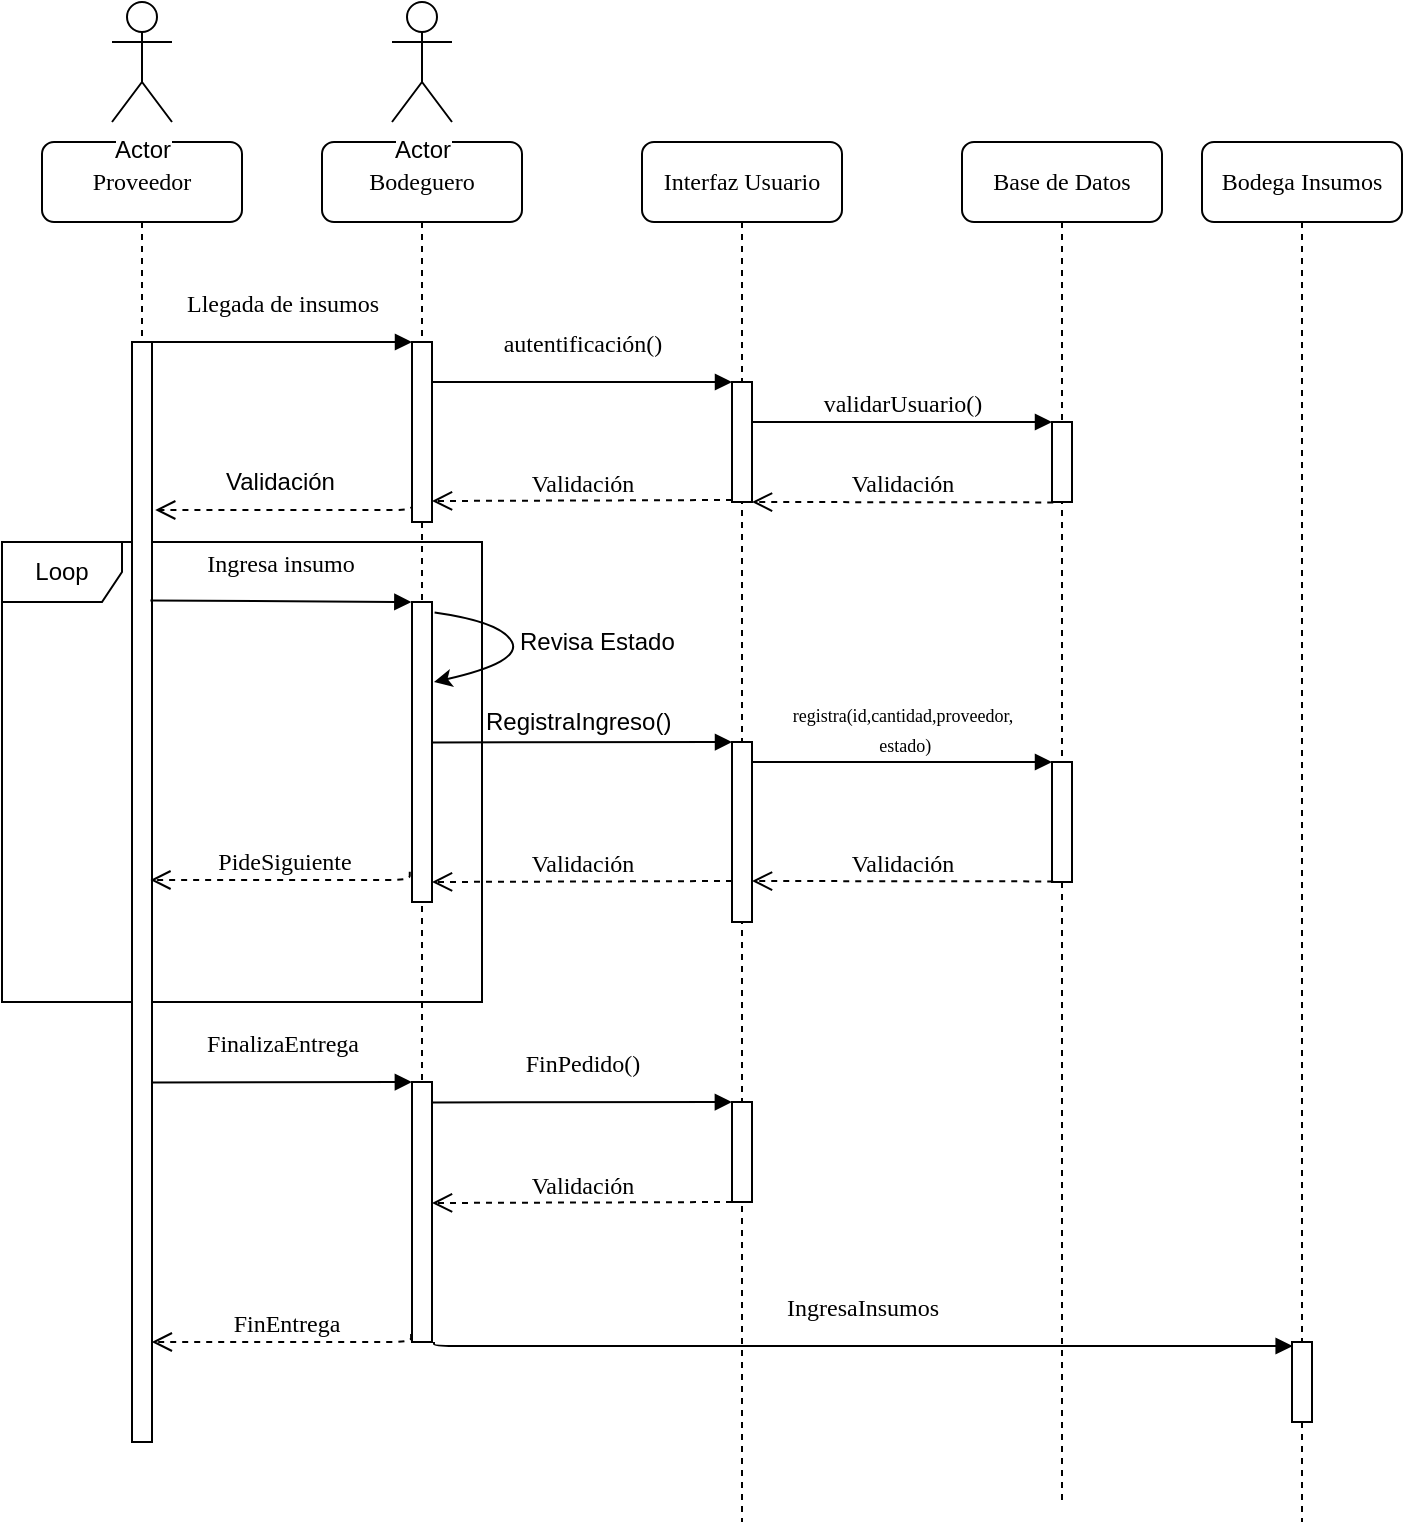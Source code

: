 <mxfile version="12.0.3" type="device" pages="1"><diagram name="Page-1" id="13e1069c-82ec-6db2-03f1-153e76fe0fe0"><mxGraphModel dx="1382" dy="763" grid="1" gridSize="10" guides="1" tooltips="1" connect="1" arrows="1" fold="1" page="1" pageScale="1" pageWidth="1100" pageHeight="850" background="#ffffff" math="0" shadow="0"><root><mxCell id="0"/><mxCell id="1" parent="0"/><mxCell id="dqeHNR92Ull7aF1et1Oo-30" value="Loop&lt;br&gt;" style="shape=umlFrame;whiteSpace=wrap;html=1;" vertex="1" parent="1"><mxGeometry x="80" y="280" width="240" height="230" as="geometry"/></mxCell><mxCell id="7baba1c4bc27f4b0-2" value="Bodeguero" style="shape=umlLifeline;perimeter=lifelinePerimeter;whiteSpace=wrap;html=1;container=1;collapsible=0;recursiveResize=0;outlineConnect=0;rounded=1;shadow=0;comic=0;labelBackgroundColor=none;strokeColor=#000000;strokeWidth=1;fillColor=#FFFFFF;fontFamily=Verdana;fontSize=12;fontColor=#000000;align=center;" parent="1" vertex="1"><mxGeometry x="240" y="80" width="100" height="600" as="geometry"/></mxCell><mxCell id="dqeHNR92Ull7aF1et1Oo-14" value="" style="html=1;points=[];perimeter=orthogonalPerimeter;rounded=0;shadow=0;comic=0;labelBackgroundColor=none;strokeColor=#000000;strokeWidth=1;fillColor=#FFFFFF;fontFamily=Verdana;fontSize=12;fontColor=#000000;align=center;" vertex="1" parent="7baba1c4bc27f4b0-2"><mxGeometry x="45" y="230" width="10" height="150" as="geometry"/></mxCell><mxCell id="7baba1c4bc27f4b0-10" value="" style="html=1;points=[];perimeter=orthogonalPerimeter;rounded=0;shadow=0;comic=0;labelBackgroundColor=none;strokeColor=#000000;strokeWidth=1;fillColor=#FFFFFF;fontFamily=Verdana;fontSize=12;fontColor=#000000;align=center;" parent="7baba1c4bc27f4b0-2" vertex="1"><mxGeometry x="45" y="100" width="10" height="90" as="geometry"/></mxCell><mxCell id="dqeHNR92Ull7aF1et1Oo-31" value="" style="html=1;points=[];perimeter=orthogonalPerimeter;rounded=0;shadow=0;comic=0;labelBackgroundColor=none;strokeColor=#000000;strokeWidth=1;fillColor=#FFFFFF;fontFamily=Verdana;fontSize=12;fontColor=#000000;align=center;" vertex="1" parent="7baba1c4bc27f4b0-2"><mxGeometry x="45" y="470" width="10" height="130" as="geometry"/></mxCell><mxCell id="7baba1c4bc27f4b0-3" value="Interfaz Usuario" style="shape=umlLifeline;perimeter=lifelinePerimeter;whiteSpace=wrap;html=1;container=1;collapsible=0;recursiveResize=0;outlineConnect=0;rounded=1;shadow=0;comic=0;labelBackgroundColor=none;strokeColor=#000000;strokeWidth=1;fillColor=#FFFFFF;fontFamily=Verdana;fontSize=12;fontColor=#000000;align=center;" parent="1" vertex="1"><mxGeometry x="400" y="80" width="100" height="690" as="geometry"/></mxCell><mxCell id="7baba1c4bc27f4b0-13" value="" style="html=1;points=[];perimeter=orthogonalPerimeter;rounded=0;shadow=0;comic=0;labelBackgroundColor=none;strokeColor=#000000;strokeWidth=1;fillColor=#FFFFFF;fontFamily=Verdana;fontSize=12;fontColor=#000000;align=center;" parent="7baba1c4bc27f4b0-3" vertex="1"><mxGeometry x="45" y="120" width="10" height="60" as="geometry"/></mxCell><mxCell id="dqeHNR92Ull7aF1et1Oo-16" value="" style="html=1;points=[];perimeter=orthogonalPerimeter;rounded=0;shadow=0;comic=0;labelBackgroundColor=none;strokeColor=#000000;strokeWidth=1;fillColor=#FFFFFF;fontFamily=Verdana;fontSize=12;fontColor=#000000;align=center;" vertex="1" parent="7baba1c4bc27f4b0-3"><mxGeometry x="45" y="300" width="10" height="90" as="geometry"/></mxCell><mxCell id="dqeHNR92Ull7aF1et1Oo-35" value="" style="html=1;points=[];perimeter=orthogonalPerimeter;rounded=0;shadow=0;comic=0;labelBackgroundColor=none;strokeColor=#000000;strokeWidth=1;fillColor=#FFFFFF;fontFamily=Verdana;fontSize=12;fontColor=#000000;align=center;" vertex="1" parent="7baba1c4bc27f4b0-3"><mxGeometry x="45" y="480" width="10" height="50" as="geometry"/></mxCell><mxCell id="7baba1c4bc27f4b0-4" value="Base de Datos" style="shape=umlLifeline;perimeter=lifelinePerimeter;whiteSpace=wrap;html=1;container=1;collapsible=0;recursiveResize=0;outlineConnect=0;rounded=1;shadow=0;comic=0;labelBackgroundColor=none;strokeColor=#000000;strokeWidth=1;fillColor=#FFFFFF;fontFamily=Verdana;fontSize=12;fontColor=#000000;align=center;size=40;" parent="1" vertex="1"><mxGeometry x="560" y="80" width="100" height="680" as="geometry"/></mxCell><mxCell id="7baba1c4bc27f4b0-22" value="" style="html=1;points=[];perimeter=orthogonalPerimeter;rounded=0;shadow=0;comic=0;labelBackgroundColor=none;strokeColor=#000000;strokeWidth=1;fillColor=#FFFFFF;fontFamily=Verdana;fontSize=12;fontColor=#000000;align=center;" parent="7baba1c4bc27f4b0-4" vertex="1"><mxGeometry x="45" y="310" width="10" height="60" as="geometry"/></mxCell><mxCell id="7baba1c4bc27f4b0-16" value="" style="html=1;points=[];perimeter=orthogonalPerimeter;rounded=0;shadow=0;comic=0;labelBackgroundColor=none;strokeColor=#000000;strokeWidth=1;fillColor=#FFFFFF;fontFamily=Verdana;fontSize=12;fontColor=#000000;align=center;" parent="7baba1c4bc27f4b0-4" vertex="1"><mxGeometry x="45" y="140" width="10" height="40" as="geometry"/></mxCell><mxCell id="7baba1c4bc27f4b0-5" value="Bodega Insumos&lt;br&gt;" style="shape=umlLifeline;perimeter=lifelinePerimeter;whiteSpace=wrap;html=1;container=1;collapsible=0;recursiveResize=0;outlineConnect=0;rounded=1;shadow=0;comic=0;labelBackgroundColor=none;strokeColor=#000000;strokeWidth=1;fillColor=#FFFFFF;fontFamily=Verdana;fontSize=12;fontColor=#000000;align=center;" parent="1" vertex="1"><mxGeometry x="680" y="80" width="100" height="690" as="geometry"/></mxCell><mxCell id="dqeHNR92Ull7aF1et1Oo-40" value="" style="html=1;points=[];perimeter=orthogonalPerimeter;rounded=0;shadow=0;comic=0;labelBackgroundColor=none;strokeColor=#000000;strokeWidth=1;fillColor=#FFFFFF;fontFamily=Verdana;fontSize=12;fontColor=#000000;align=center;" vertex="1" parent="7baba1c4bc27f4b0-5"><mxGeometry x="45" y="600" width="10" height="40" as="geometry"/></mxCell><mxCell id="7baba1c4bc27f4b0-8" value="Proveedor" style="shape=umlLifeline;perimeter=lifelinePerimeter;whiteSpace=wrap;html=1;container=1;collapsible=0;recursiveResize=0;outlineConnect=0;rounded=1;shadow=0;comic=0;labelBackgroundColor=none;strokeColor=#000000;strokeWidth=1;fillColor=#FFFFFF;fontFamily=Verdana;fontSize=12;fontColor=#000000;align=center;" parent="1" vertex="1"><mxGeometry x="100" y="80" width="100" height="650" as="geometry"/></mxCell><mxCell id="7baba1c4bc27f4b0-9" value="" style="html=1;points=[];perimeter=orthogonalPerimeter;rounded=0;shadow=0;comic=0;labelBackgroundColor=none;strokeColor=#000000;strokeWidth=1;fillColor=#FFFFFF;fontFamily=Verdana;fontSize=12;fontColor=#000000;align=center;" parent="7baba1c4bc27f4b0-8" vertex="1"><mxGeometry x="45" y="100" width="10" height="550" as="geometry"/></mxCell><mxCell id="7baba1c4bc27f4b0-17" value="validarUsuario()" style="html=1;verticalAlign=bottom;endArrow=block;labelBackgroundColor=none;fontFamily=Verdana;fontSize=12;edgeStyle=elbowEdgeStyle;elbow=vertical;" parent="1" source="7baba1c4bc27f4b0-13" target="7baba1c4bc27f4b0-16" edge="1"><mxGeometry relative="1" as="geometry"><mxPoint x="510" y="220" as="sourcePoint"/><Array as="points"><mxPoint x="460" y="220"/></Array></mxGeometry></mxCell><mxCell id="7baba1c4bc27f4b0-11" value="Llegada de insumos" style="html=1;verticalAlign=bottom;endArrow=block;entryX=0;entryY=0;labelBackgroundColor=none;fontFamily=Verdana;fontSize=12;edgeStyle=elbowEdgeStyle;elbow=vertical;" parent="1" source="7baba1c4bc27f4b0-9" target="7baba1c4bc27f4b0-10" edge="1"><mxGeometry y="10" relative="1" as="geometry"><mxPoint x="220" y="190" as="sourcePoint"/><mxPoint as="offset"/></mxGeometry></mxCell><mxCell id="7baba1c4bc27f4b0-14" value="autentificación()" style="html=1;verticalAlign=bottom;endArrow=block;entryX=0;entryY=0;labelBackgroundColor=none;fontFamily=Verdana;fontSize=12;edgeStyle=elbowEdgeStyle;elbow=vertical;" parent="1" source="7baba1c4bc27f4b0-10" target="7baba1c4bc27f4b0-13" edge="1"><mxGeometry y="10" relative="1" as="geometry"><mxPoint x="370" y="200" as="sourcePoint"/><mxPoint as="offset"/></mxGeometry></mxCell><mxCell id="dqeHNR92Ull7aF1et1Oo-1" value="Actor" style="shape=umlActor;verticalLabelPosition=bottom;labelBackgroundColor=#ffffff;verticalAlign=top;html=1;outlineConnect=0;" vertex="1" parent="1"><mxGeometry x="135" y="10" width="30" height="60" as="geometry"/></mxCell><mxCell id="dqeHNR92Ull7aF1et1Oo-2" value="Actor" style="shape=umlActor;verticalLabelPosition=bottom;labelBackgroundColor=#ffffff;verticalAlign=top;html=1;outlineConnect=0;" vertex="1" parent="1"><mxGeometry x="275" y="10" width="30" height="60" as="geometry"/></mxCell><mxCell id="dqeHNR92Ull7aF1et1Oo-7" value="Validación" style="html=1;verticalAlign=bottom;endArrow=open;dashed=1;endSize=8;labelBackgroundColor=none;fontFamily=Verdana;fontSize=12;edgeStyle=elbowEdgeStyle;elbow=vertical;exitX=0.062;exitY=1.005;exitDx=0;exitDy=0;exitPerimeter=0;" edge="1" parent="1" source="7baba1c4bc27f4b0-16"><mxGeometry relative="1" as="geometry"><mxPoint x="455" y="260" as="targetPoint"/><Array as="points"><mxPoint x="530" y="260"/><mxPoint x="560" y="260"/></Array><mxPoint x="585" y="260" as="sourcePoint"/></mxGeometry></mxCell><mxCell id="dqeHNR92Ull7aF1et1Oo-9" value="Validación" style="html=1;verticalAlign=bottom;endArrow=open;dashed=1;endSize=8;labelBackgroundColor=none;fontFamily=Verdana;fontSize=12;edgeStyle=elbowEdgeStyle;elbow=vertical;" edge="1" parent="1"><mxGeometry relative="1" as="geometry"><mxPoint x="295" y="450" as="targetPoint"/><Array as="points"/><mxPoint x="445" y="449.5" as="sourcePoint"/></mxGeometry></mxCell><mxCell id="dqeHNR92Ull7aF1et1Oo-10" value="" style="html=1;verticalAlign=bottom;endArrow=open;dashed=1;endSize=8;labelBackgroundColor=none;fontFamily=Verdana;fontSize=12;edgeStyle=elbowEdgeStyle;elbow=vertical;entryX=1.16;entryY=0.152;entryDx=0;entryDy=0;entryPerimeter=0;" edge="1" parent="1" target="7baba1c4bc27f4b0-9"><mxGeometry relative="1" as="geometry"><mxPoint x="210" y="266" as="targetPoint"/><Array as="points"><mxPoint x="170" y="264"/></Array><mxPoint x="285" y="260.5" as="sourcePoint"/></mxGeometry></mxCell><mxCell id="dqeHNR92Ull7aF1et1Oo-11" value="Validación" style="text;html=1;resizable=0;points=[];autosize=1;align=left;verticalAlign=top;spacingTop=-4;" vertex="1" parent="1"><mxGeometry x="190" y="240" width="70" height="20" as="geometry"/></mxCell><mxCell id="dqeHNR92Ull7aF1et1Oo-15" value="Ingresa insumo" style="html=1;verticalAlign=bottom;endArrow=block;entryX=0;entryY=0;labelBackgroundColor=none;fontFamily=Verdana;fontSize=12;edgeStyle=elbowEdgeStyle;elbow=vertical;exitX=0.92;exitY=0.235;exitDx=0;exitDy=0;exitPerimeter=0;" edge="1" parent="1" source="7baba1c4bc27f4b0-9"><mxGeometry y="10" relative="1" as="geometry"><mxPoint x="170" y="310" as="sourcePoint"/><mxPoint x="284.667" y="309.833" as="targetPoint"/><Array as="points"><mxPoint x="160" y="310"/></Array><mxPoint as="offset"/></mxGeometry></mxCell><mxCell id="dqeHNR92Ull7aF1et1Oo-17" value="" style="html=1;verticalAlign=bottom;endArrow=block;entryX=0;entryY=0;labelBackgroundColor=none;fontFamily=Verdana;fontSize=12;edgeStyle=elbowEdgeStyle;elbow=vertical;" edge="1" parent="1"><mxGeometry y="10" relative="1" as="geometry"><mxPoint x="295" y="380.2" as="sourcePoint"/><mxPoint x="445" y="380.2" as="targetPoint"/><mxPoint as="offset"/></mxGeometry></mxCell><mxCell id="dqeHNR92Ull7aF1et1Oo-18" value="" style="curved=1;endArrow=classic;html=1;exitX=1.129;exitY=0.035;exitDx=0;exitDy=0;exitPerimeter=0;" edge="1" parent="1" source="dqeHNR92Ull7aF1et1Oo-14"><mxGeometry width="50" height="50" relative="1" as="geometry"><mxPoint x="330" y="390" as="sourcePoint"/><mxPoint x="296" y="350" as="targetPoint"/><Array as="points"><mxPoint x="330" y="320"/><mxPoint x="340" y="340"/></Array></mxGeometry></mxCell><mxCell id="dqeHNR92Ull7aF1et1Oo-20" value="&lt;span style=&quot;font-size: 9px&quot;&gt;registra(id,cantidad,proveedor,&lt;br&gt;&amp;nbsp;estado)&lt;br&gt;&lt;/span&gt;" style="html=1;verticalAlign=bottom;endArrow=block;labelBackgroundColor=none;fontFamily=Verdana;fontSize=12;edgeStyle=elbowEdgeStyle;elbow=vertical;" edge="1" parent="1" target="7baba1c4bc27f4b0-22"><mxGeometry relative="1" as="geometry"><mxPoint x="455" y="390.0" as="sourcePoint"/><Array as="points"><mxPoint x="460" y="390"/></Array><mxPoint x="560" y="399" as="targetPoint"/></mxGeometry></mxCell><mxCell id="dqeHNR92Ull7aF1et1Oo-21" value="RegistraIngreso()" style="text;html=1;resizable=0;points=[];autosize=1;align=left;verticalAlign=top;spacingTop=-4;" vertex="1" parent="1"><mxGeometry x="320" y="360" width="110" height="20" as="geometry"/></mxCell><mxCell id="dqeHNR92Ull7aF1et1Oo-23" value="PideSiguiente" style="html=1;verticalAlign=bottom;endArrow=open;dashed=1;endSize=8;labelBackgroundColor=none;fontFamily=Verdana;fontSize=12;edgeStyle=elbowEdgeStyle;elbow=vertical;exitX=-0.112;exitY=0.899;exitDx=0;exitDy=0;exitPerimeter=0;entryX=0.92;entryY=0.489;entryDx=0;entryDy=0;entryPerimeter=0;" edge="1" parent="1" source="dqeHNR92Ull7aF1et1Oo-14" target="7baba1c4bc27f4b0-9"><mxGeometry relative="1" as="geometry"><mxPoint x="190" y="480" as="targetPoint"/><Array as="points"><mxPoint x="160" y="449"/><mxPoint x="200" y="450"/><mxPoint x="180" y="390"/></Array><mxPoint x="250" y="370" as="sourcePoint"/></mxGeometry></mxCell><mxCell id="dqeHNR92Ull7aF1et1Oo-28" value="Revisa Estado" style="text;html=1;resizable=0;points=[];autosize=1;align=left;verticalAlign=top;spacingTop=-4;" vertex="1" parent="1"><mxGeometry x="337" y="320" width="90" height="20" as="geometry"/></mxCell><mxCell id="dqeHNR92Ull7aF1et1Oo-29" value="Validación" style="html=1;verticalAlign=bottom;endArrow=open;dashed=1;endSize=8;labelBackgroundColor=none;fontFamily=Verdana;fontSize=12;edgeStyle=elbowEdgeStyle;elbow=vertical;exitX=0.062;exitY=1.005;exitDx=0;exitDy=0;exitPerimeter=0;" edge="1" parent="1"><mxGeometry relative="1" as="geometry"><mxPoint x="455" y="449.5" as="targetPoint"/><Array as="points"><mxPoint x="530" y="449.5"/><mxPoint x="560" y="449.5"/></Array><mxPoint x="605.621" y="449.707" as="sourcePoint"/></mxGeometry></mxCell><mxCell id="dqeHNR92Ull7aF1et1Oo-32" value="FinalizaEntrega" style="html=1;verticalAlign=bottom;endArrow=block;entryX=0;entryY=0;labelBackgroundColor=none;fontFamily=Verdana;fontSize=12;edgeStyle=elbowEdgeStyle;elbow=vertical;" edge="1" parent="1"><mxGeometry y="10" relative="1" as="geometry"><mxPoint x="155" y="550.207" as="sourcePoint"/><mxPoint x="284.931" y="550.207" as="targetPoint"/><mxPoint as="offset"/></mxGeometry></mxCell><mxCell id="dqeHNR92Ull7aF1et1Oo-33" value="FinEntrega" style="html=1;verticalAlign=bottom;endArrow=open;dashed=1;endSize=8;labelBackgroundColor=none;fontFamily=Verdana;fontSize=12;edgeStyle=elbowEdgeStyle;elbow=vertical;exitX=-0.112;exitY=0.899;exitDx=0;exitDy=0;exitPerimeter=0;entryX=0.92;entryY=0.489;entryDx=0;entryDy=0;entryPerimeter=0;" edge="1" parent="1"><mxGeometry relative="1" as="geometry"><mxPoint x="154.897" y="680.172" as="targetPoint"/><Array as="points"><mxPoint x="161" y="680"/><mxPoint x="201" y="681"/><mxPoint x="181" y="621"/></Array><mxPoint x="284.552" y="676.034" as="sourcePoint"/></mxGeometry></mxCell><mxCell id="dqeHNR92Ull7aF1et1Oo-34" value="Validación" style="html=1;verticalAlign=bottom;endArrow=open;dashed=1;endSize=8;labelBackgroundColor=none;fontFamily=Verdana;fontSize=12;edgeStyle=elbowEdgeStyle;elbow=vertical;" edge="1" parent="1"><mxGeometry relative="1" as="geometry"><mxPoint x="295" y="259.5" as="targetPoint"/><Array as="points"/><mxPoint x="445" y="259" as="sourcePoint"/></mxGeometry></mxCell><mxCell id="dqeHNR92Ull7aF1et1Oo-38" value="FinPedido()" style="html=1;verticalAlign=bottom;endArrow=block;entryX=0;entryY=0;labelBackgroundColor=none;fontFamily=Verdana;fontSize=12;edgeStyle=elbowEdgeStyle;elbow=vertical;" edge="1" parent="1"><mxGeometry y="10" relative="1" as="geometry"><mxPoint x="295" y="560.207" as="sourcePoint"/><mxPoint x="444.931" y="560.207" as="targetPoint"/><mxPoint as="offset"/></mxGeometry></mxCell><mxCell id="dqeHNR92Ull7aF1et1Oo-39" value="IngresaInsumos" style="html=1;verticalAlign=bottom;endArrow=block;labelBackgroundColor=none;fontFamily=Verdana;fontSize=12;edgeStyle=elbowEdgeStyle;elbow=vertical;exitX=1.1;exitY=1;exitDx=0;exitDy=0;exitPerimeter=0;entryX=0.033;entryY=0.044;entryDx=0;entryDy=0;entryPerimeter=0;" edge="1" parent="1" source="dqeHNR92Ull7aF1et1Oo-31" target="dqeHNR92Ull7aF1et1Oo-40"><mxGeometry y="10" relative="1" as="geometry"><mxPoint x="310" y="634" as="sourcePoint"/><mxPoint x="720" y="680" as="targetPoint"/><Array as="points"><mxPoint x="720" y="682"/><mxPoint x="370" y="680"/><mxPoint x="370" y="660"/><mxPoint x="720" y="634"/></Array><mxPoint as="offset"/></mxGeometry></mxCell><mxCell id="dqeHNR92Ull7aF1et1Oo-41" value="Validación" style="html=1;verticalAlign=bottom;endArrow=open;dashed=1;endSize=8;labelBackgroundColor=none;fontFamily=Verdana;fontSize=12;edgeStyle=elbowEdgeStyle;elbow=vertical;" edge="1" parent="1"><mxGeometry relative="1" as="geometry"><mxPoint x="295" y="610.5" as="targetPoint"/><Array as="points"/><mxPoint x="445" y="610" as="sourcePoint"/></mxGeometry></mxCell></root></mxGraphModel></diagram></mxfile>